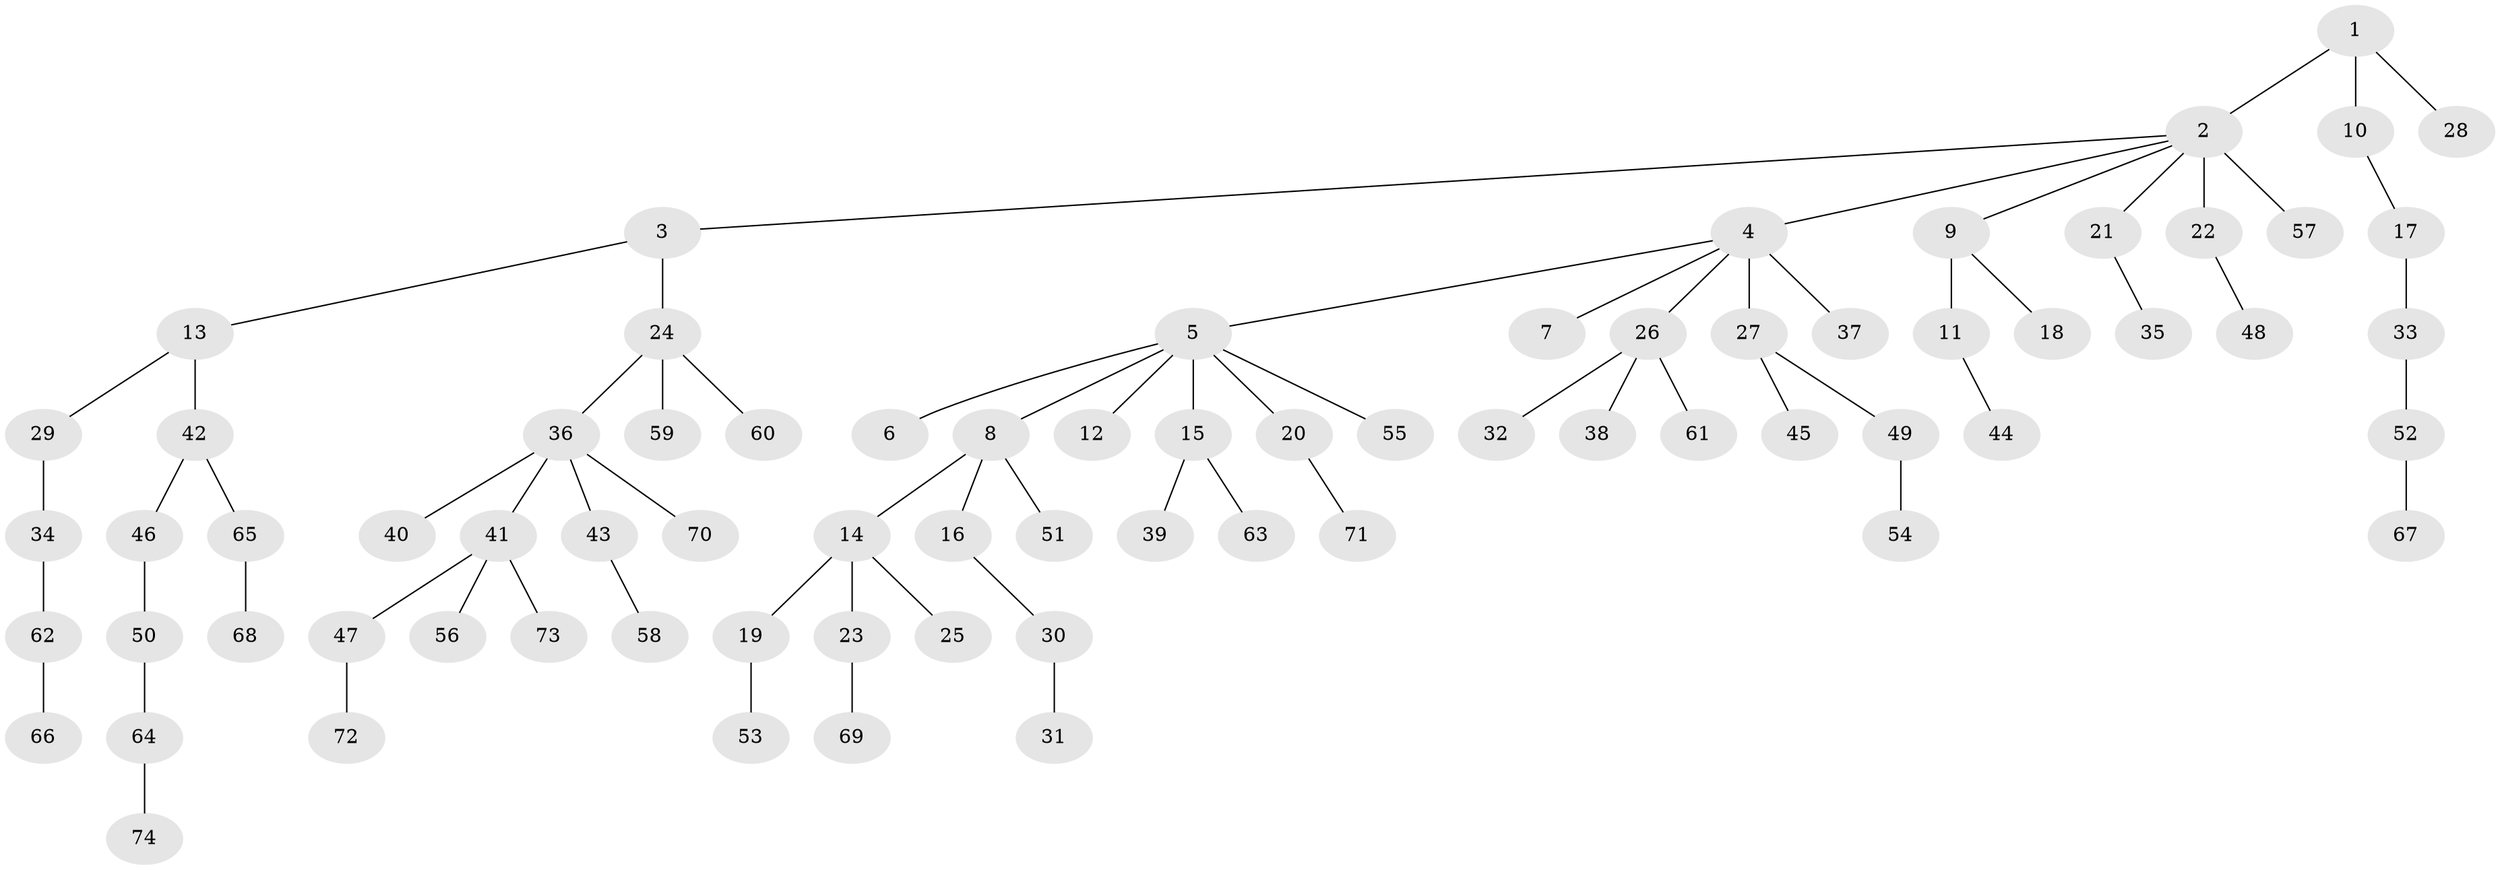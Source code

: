// original degree distribution, {4: 0.04054054054054054, 7: 0.006756756756756757, 2: 0.24324324324324326, 8: 0.013513513513513514, 1: 0.5202702702702703, 5: 0.0472972972972973, 6: 0.013513513513513514, 3: 0.11486486486486487}
// Generated by graph-tools (version 1.1) at 2025/36/03/09/25 02:36:43]
// undirected, 74 vertices, 73 edges
graph export_dot {
graph [start="1"]
  node [color=gray90,style=filled];
  1;
  2;
  3;
  4;
  5;
  6;
  7;
  8;
  9;
  10;
  11;
  12;
  13;
  14;
  15;
  16;
  17;
  18;
  19;
  20;
  21;
  22;
  23;
  24;
  25;
  26;
  27;
  28;
  29;
  30;
  31;
  32;
  33;
  34;
  35;
  36;
  37;
  38;
  39;
  40;
  41;
  42;
  43;
  44;
  45;
  46;
  47;
  48;
  49;
  50;
  51;
  52;
  53;
  54;
  55;
  56;
  57;
  58;
  59;
  60;
  61;
  62;
  63;
  64;
  65;
  66;
  67;
  68;
  69;
  70;
  71;
  72;
  73;
  74;
  1 -- 2 [weight=1.0];
  1 -- 10 [weight=1.0];
  1 -- 28 [weight=1.0];
  2 -- 3 [weight=1.0];
  2 -- 4 [weight=1.0];
  2 -- 9 [weight=1.0];
  2 -- 21 [weight=1.0];
  2 -- 22 [weight=3.0];
  2 -- 57 [weight=1.0];
  3 -- 13 [weight=1.0];
  3 -- 24 [weight=1.0];
  4 -- 5 [weight=1.0];
  4 -- 7 [weight=1.0];
  4 -- 26 [weight=1.0];
  4 -- 27 [weight=2.0];
  4 -- 37 [weight=1.0];
  5 -- 6 [weight=1.0];
  5 -- 8 [weight=1.0];
  5 -- 12 [weight=1.0];
  5 -- 15 [weight=1.0];
  5 -- 20 [weight=1.0];
  5 -- 55 [weight=1.0];
  8 -- 14 [weight=1.0];
  8 -- 16 [weight=1.0];
  8 -- 51 [weight=2.0];
  9 -- 11 [weight=3.0];
  9 -- 18 [weight=1.0];
  10 -- 17 [weight=1.0];
  11 -- 44 [weight=1.0];
  13 -- 29 [weight=1.0];
  13 -- 42 [weight=1.0];
  14 -- 19 [weight=1.0];
  14 -- 23 [weight=1.0];
  14 -- 25 [weight=1.0];
  15 -- 39 [weight=1.0];
  15 -- 63 [weight=1.0];
  16 -- 30 [weight=1.0];
  17 -- 33 [weight=1.0];
  19 -- 53 [weight=1.0];
  20 -- 71 [weight=1.0];
  21 -- 35 [weight=2.0];
  22 -- 48 [weight=1.0];
  23 -- 69 [weight=1.0];
  24 -- 36 [weight=1.0];
  24 -- 59 [weight=1.0];
  24 -- 60 [weight=1.0];
  26 -- 32 [weight=1.0];
  26 -- 38 [weight=1.0];
  26 -- 61 [weight=1.0];
  27 -- 45 [weight=1.0];
  27 -- 49 [weight=1.0];
  29 -- 34 [weight=3.0];
  30 -- 31 [weight=2.0];
  33 -- 52 [weight=1.0];
  34 -- 62 [weight=1.0];
  36 -- 40 [weight=1.0];
  36 -- 41 [weight=1.0];
  36 -- 43 [weight=1.0];
  36 -- 70 [weight=1.0];
  41 -- 47 [weight=1.0];
  41 -- 56 [weight=1.0];
  41 -- 73 [weight=1.0];
  42 -- 46 [weight=1.0];
  42 -- 65 [weight=1.0];
  43 -- 58 [weight=1.0];
  46 -- 50 [weight=1.0];
  47 -- 72 [weight=1.0];
  49 -- 54 [weight=1.0];
  50 -- 64 [weight=1.0];
  52 -- 67 [weight=1.0];
  62 -- 66 [weight=1.0];
  64 -- 74 [weight=1.0];
  65 -- 68 [weight=1.0];
}
